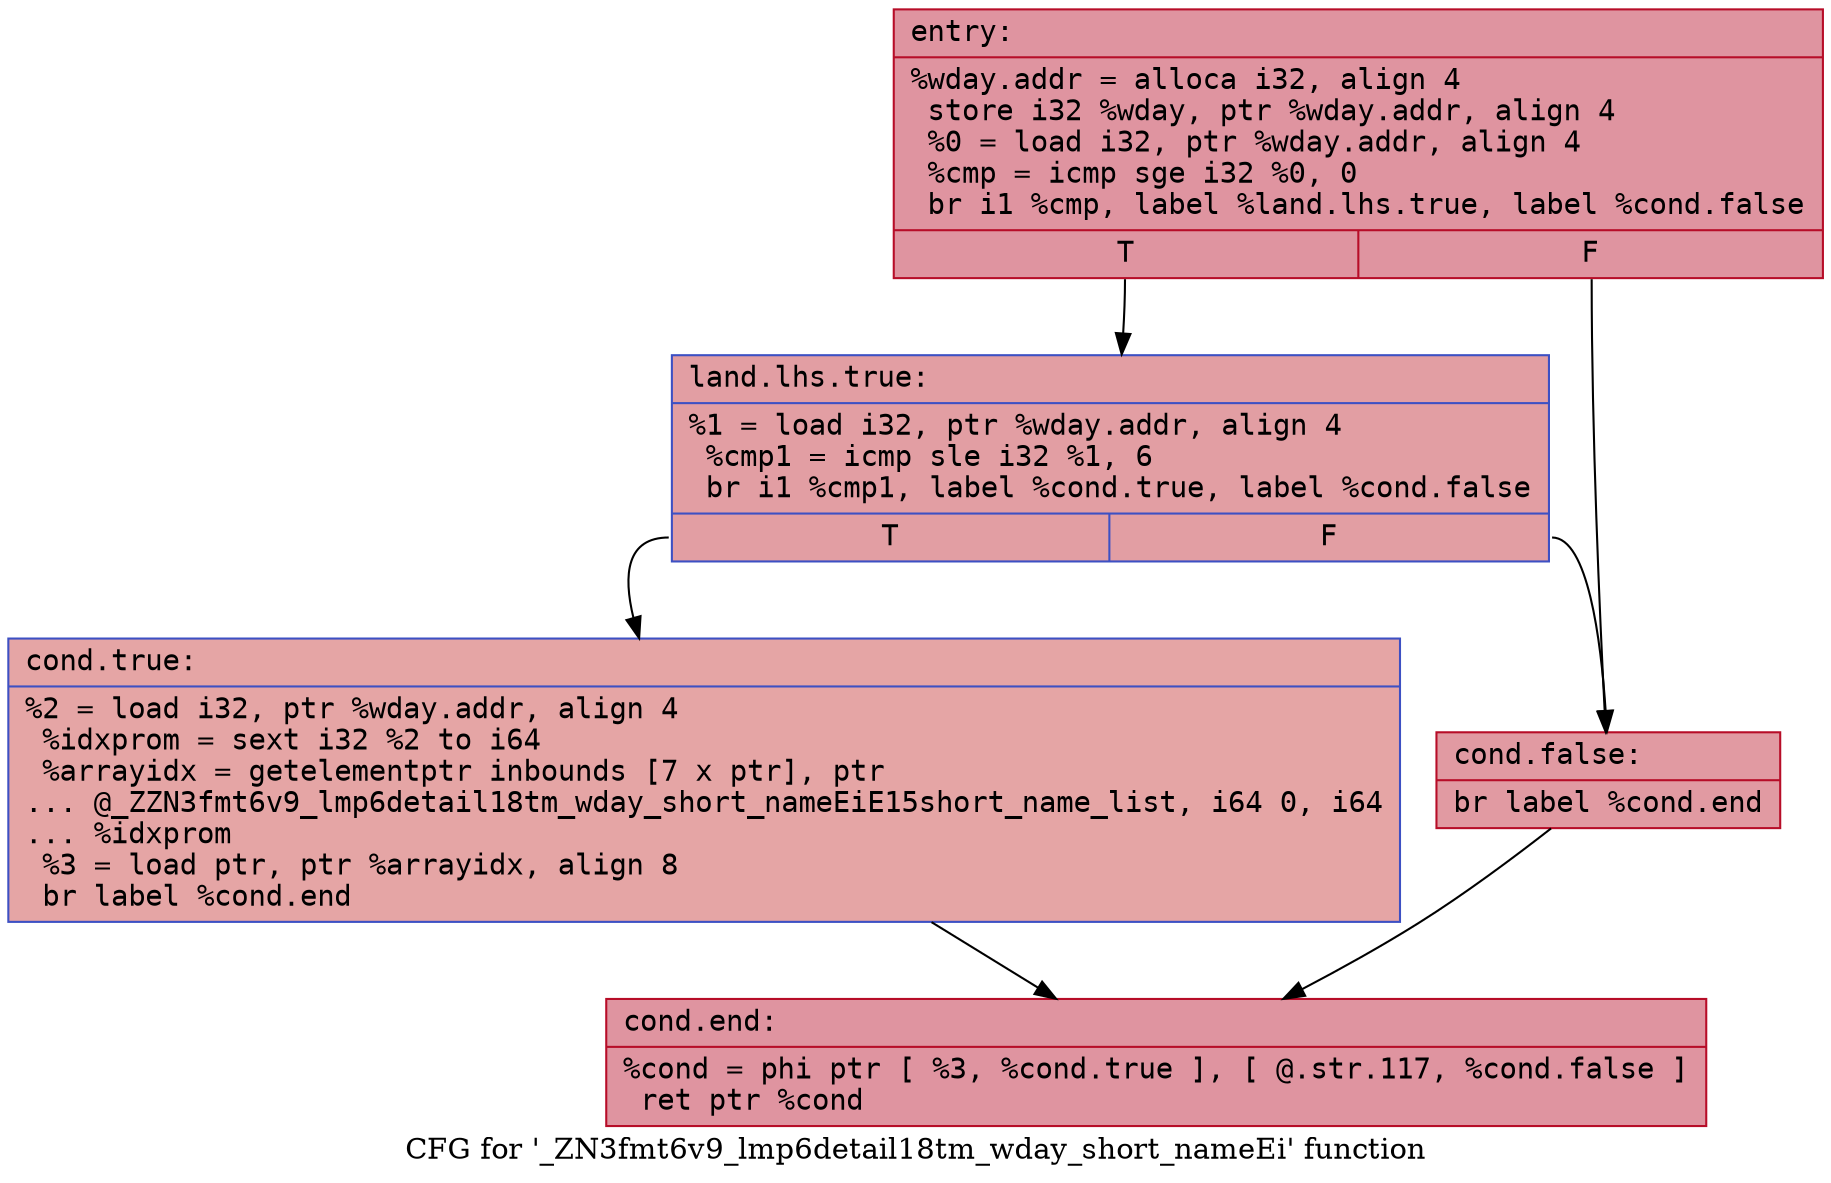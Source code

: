 digraph "CFG for '_ZN3fmt6v9_lmp6detail18tm_wday_short_nameEi' function" {
	label="CFG for '_ZN3fmt6v9_lmp6detail18tm_wday_short_nameEi' function";

	Node0x5584169e8820 [shape=record,color="#b70d28ff", style=filled, fillcolor="#b70d2870" fontname="Courier",label="{entry:\l|  %wday.addr = alloca i32, align 4\l  store i32 %wday, ptr %wday.addr, align 4\l  %0 = load i32, ptr %wday.addr, align 4\l  %cmp = icmp sge i32 %0, 0\l  br i1 %cmp, label %land.lhs.true, label %cond.false\l|{<s0>T|<s1>F}}"];
	Node0x5584169e8820:s0 -> Node0x5584169e8a50[tooltip="entry -> land.lhs.true\nProbability 50.00%" ];
	Node0x5584169e8820:s1 -> Node0x5584169e8ad0[tooltip="entry -> cond.false\nProbability 50.00%" ];
	Node0x5584169e8a50 [shape=record,color="#3d50c3ff", style=filled, fillcolor="#be242e70" fontname="Courier",label="{land.lhs.true:\l|  %1 = load i32, ptr %wday.addr, align 4\l  %cmp1 = icmp sle i32 %1, 6\l  br i1 %cmp1, label %cond.true, label %cond.false\l|{<s0>T|<s1>F}}"];
	Node0x5584169e8a50:s0 -> Node0x5584169e8d30[tooltip="land.lhs.true -> cond.true\nProbability 50.00%" ];
	Node0x5584169e8a50:s1 -> Node0x5584169e8ad0[tooltip="land.lhs.true -> cond.false\nProbability 50.00%" ];
	Node0x5584169e8d30 [shape=record,color="#3d50c3ff", style=filled, fillcolor="#c5333470" fontname="Courier",label="{cond.true:\l|  %2 = load i32, ptr %wday.addr, align 4\l  %idxprom = sext i32 %2 to i64\l  %arrayidx = getelementptr inbounds [7 x ptr], ptr\l... @_ZZN3fmt6v9_lmp6detail18tm_wday_short_nameEiE15short_name_list, i64 0, i64\l... %idxprom\l  %3 = load ptr, ptr %arrayidx, align 8\l  br label %cond.end\l}"];
	Node0x5584169e8d30 -> Node0x5584169e8f70[tooltip="cond.true -> cond.end\nProbability 100.00%" ];
	Node0x5584169e8ad0 [shape=record,color="#b70d28ff", style=filled, fillcolor="#bb1b2c70" fontname="Courier",label="{cond.false:\l|  br label %cond.end\l}"];
	Node0x5584169e8ad0 -> Node0x5584169e8f70[tooltip="cond.false -> cond.end\nProbability 100.00%" ];
	Node0x5584169e8f70 [shape=record,color="#b70d28ff", style=filled, fillcolor="#b70d2870" fontname="Courier",label="{cond.end:\l|  %cond = phi ptr [ %3, %cond.true ], [ @.str.117, %cond.false ]\l  ret ptr %cond\l}"];
}
